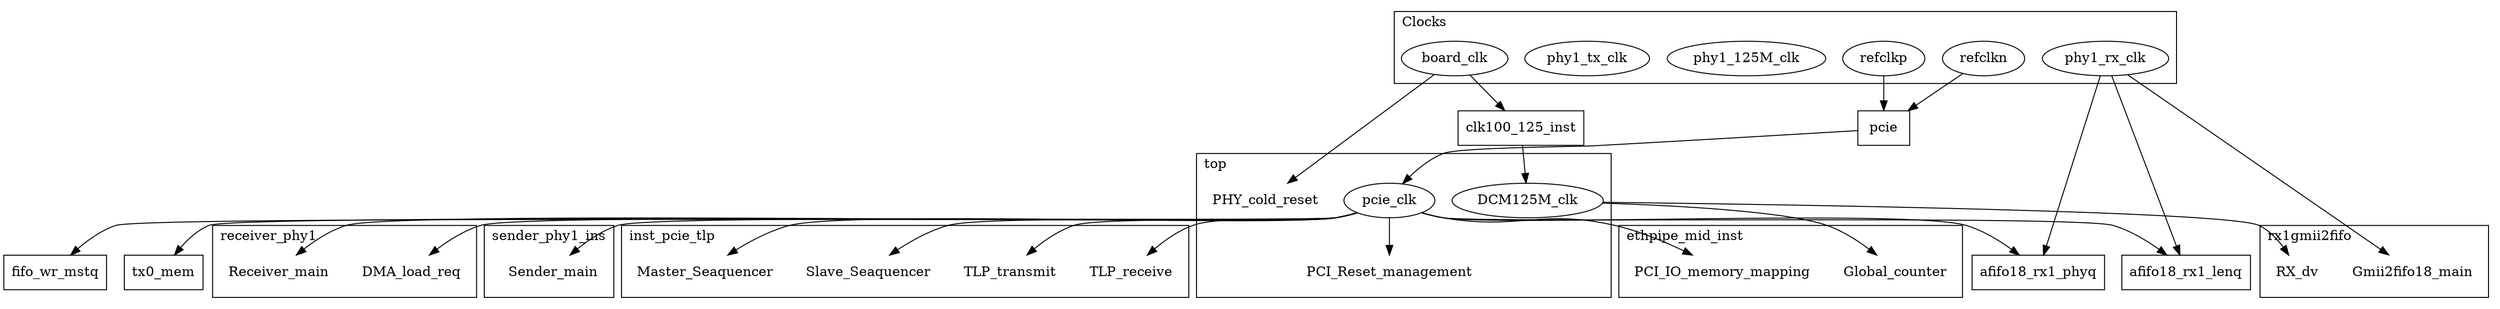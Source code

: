 digraph G {
    graph [rankdir=TB];
    node[shape=record];

	// clocks
	subgraph cluster_clock {
		label="Clocks";
		labelloc=t;
		labeljust=l;

		board_clk[shape=ellipse];
		refclkp[shape=ellipse];
		refclkn[shape=ellipse];
		phy1_125M_clk[shape=ellipse];
		phy1_tx_clk[shape=ellipse];
		phy1_rx_clk[shape=ellipse];
	}

	subgraph cluster_top {
		label="top";
		labelloc=t;
		labeljust=l;

		pcie_clk[shape=ellipse];
		DCM125M_clk[shape=ellipse];

		PCI_Reset_management[shape=plaintext];
		PHY_cold_reset[shape=plaintext];

	}
	pcie_clk -> PCI_Reset_management;
	board_clk -> PHY_cold_reset;
	board_clk -> clk100_125_inst;
	clk100_125_inst -> DCM125M_clk;
	refclkp -> pcie;
	refclkn -> pcie;
	pcie -> pcie_clk;

	subgraph cluster_ethpipe_mid_inst {
		label="ethpipe_mid_inst";
		labelloc=t;
		labeljust=l;

		Global_counter[shape=plaintext];
		PCI_IO_memory_mapping[shape=plaintext];
	}
	DCM125M_clk -> Global_counter;
	pcie_clk -> PCI_IO_memory_mapping;

	pcie_clk -> fifo_wr_mstq;
	phy1_rx_clk -> afifo18_rx1_phyq;
	pcie_clk -> afifo18_rx1_phyq;
	phy1_rx_clk -> afifo18_rx1_lenq;
	pcie_clk -> afifo18_rx1_lenq;
	pcie_clk -> tx0_mem;

	subgraph cluster_receiver_phy1 {
		label="receiver_phy1";
		labelloc=t;
		labeljust=l;

		DMA_load_req[shape=plaintext];
		Receiver_main[shape=plaintext];
	}
	pcie_clk -> DMA_load_req;
	pcie_clk -> Receiver_main;

	subgraph cluster_sender_phy1_ins {
		label="sender_phy1_ins";
		labelloc=t;
		labeljust=l;

		Sender_main[shape=plaintext];
	}
	pcie_clk -> Sender_main;

	subgraph cluster_inst_pcie_tlp {
		label="inst_pcie_tlp";
		labelloc=t;
		labeljust=l;

		TLP_receive[shape=plaintext];
		TLP_transmit[shape=plaintext];
		Slave_Seaquencer[shape=plaintext];
		Master_Seaquencer[shape=plaintext];
	}
	pcie_clk -> TLP_receive;
	pcie_clk -> TLP_transmit;
	pcie_clk -> Slave_Seaquencer;
	pcie_clk -> Master_Seaquencer;

	subgraph cluster_rx1gmii2fifo {
		label="rx1gmii2fifo";
		labelloc=t;
		labeljust=l;

		RX_dv[shape=plaintext];
		Gmii2fifo18_main[shape=plaintext];
	}

	DCM125M_clk -> RX_dv;
	phy1_rx_clk -> Gmii2fifo18_main;

}


